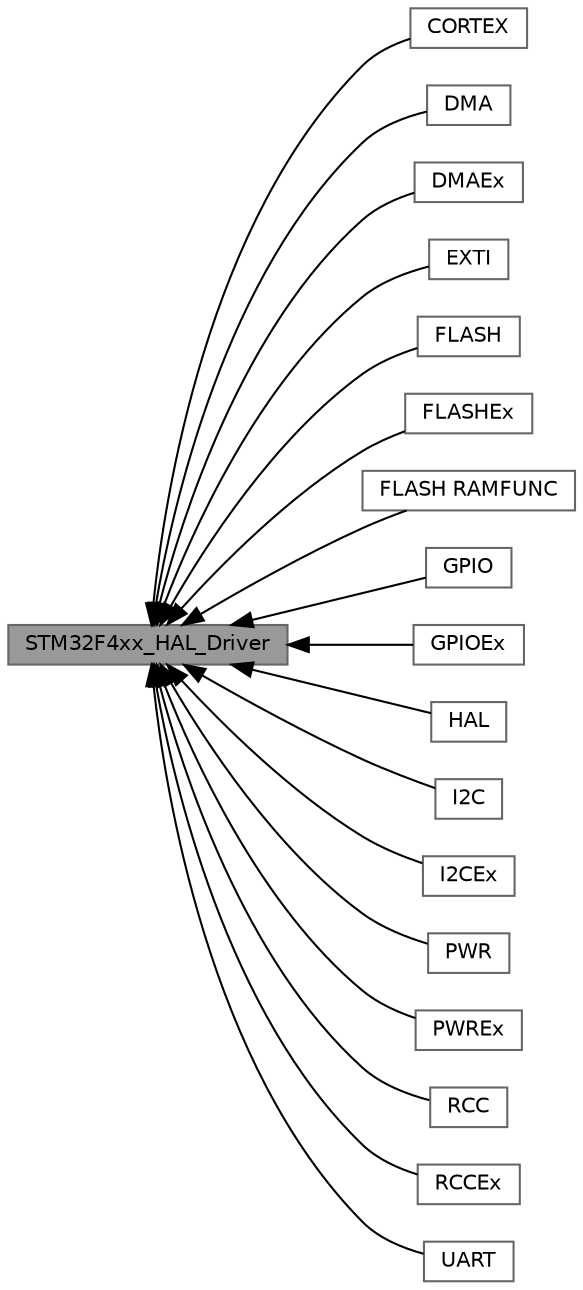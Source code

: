 digraph "STM32F4xx_HAL_Driver"
{
 // LATEX_PDF_SIZE
  bgcolor="transparent";
  edge [fontname=Helvetica,fontsize=10,labelfontname=Helvetica,labelfontsize=10];
  node [fontname=Helvetica,fontsize=10,shape=box,height=0.2,width=0.4];
  rankdir=LR;
  Node5 [id="Node000005",label="CORTEX",height=0.2,width=0.4,color="grey40", fillcolor="white", style="filled",URL="$group__CORTEX.html",tooltip="CORTEX HAL module driver."];
  Node6 [id="Node000006",label="DMA",height=0.2,width=0.4,color="grey40", fillcolor="white", style="filled",URL="$group__DMA.html",tooltip="DMA HAL module driver."];
  Node7 [id="Node000007",label="DMAEx",height=0.2,width=0.4,color="grey40", fillcolor="white", style="filled",URL="$group__DMAEx.html",tooltip="DMA Extended HAL module driver."];
  Node2 [id="Node000002",label="EXTI",height=0.2,width=0.4,color="grey40", fillcolor="white", style="filled",URL="$group__EXTI.html",tooltip="EXTI HAL module driver."];
  Node8 [id="Node000008",label="FLASH",height=0.2,width=0.4,color="grey40", fillcolor="white", style="filled",URL="$group__FLASH.html",tooltip="FLASH HAL module driver."];
  Node9 [id="Node000009",label="FLASHEx",height=0.2,width=0.4,color="grey40", fillcolor="white", style="filled",URL="$group__FLASHEx.html",tooltip="FLASH HAL Extension module driver."];
  Node10 [id="Node000010",label="FLASH RAMFUNC",height=0.2,width=0.4,color="grey40", fillcolor="white", style="filled",URL="$group__FLASH__RAMFUNC.html",tooltip="FLASH functions executed from RAM."];
  Node11 [id="Node000011",label="GPIO",height=0.2,width=0.4,color="grey40", fillcolor="white", style="filled",URL="$group__GPIO.html",tooltip="GPIO HAL module driver."];
  Node3 [id="Node000003",label="GPIOEx",height=0.2,width=0.4,color="grey40", fillcolor="white", style="filled",URL="$group__GPIOEx.html",tooltip=" "];
  Node4 [id="Node000004",label="HAL",height=0.2,width=0.4,color="grey40", fillcolor="white", style="filled",URL="$group__HAL.html",tooltip="HAL module driver."];
  Node12 [id="Node000012",label="I2C",height=0.2,width=0.4,color="grey40", fillcolor="white", style="filled",URL="$group__I2C.html",tooltip="I2C HAL module driver."];
  Node13 [id="Node000013",label="I2CEx",height=0.2,width=0.4,color="grey40", fillcolor="white", style="filled",URL="$group__I2CEx.html",tooltip="I2C HAL module driver."];
  Node14 [id="Node000014",label="PWR",height=0.2,width=0.4,color="grey40", fillcolor="white", style="filled",URL="$group__PWR.html",tooltip="PWR HAL module driver."];
  Node15 [id="Node000015",label="PWREx",height=0.2,width=0.4,color="grey40", fillcolor="white", style="filled",URL="$group__PWREx.html",tooltip="PWR HAL module driver."];
  Node16 [id="Node000016",label="RCC",height=0.2,width=0.4,color="grey40", fillcolor="white", style="filled",URL="$group__RCC.html",tooltip="RCC HAL module driver."];
  Node17 [id="Node000017",label="RCCEx",height=0.2,width=0.4,color="grey40", fillcolor="white", style="filled",URL="$group__RCCEx.html",tooltip="RCCEx HAL module driver."];
  Node1 [id="Node000001",label="STM32F4xx_HAL_Driver",height=0.2,width=0.4,color="gray40", fillcolor="grey60", style="filled", fontcolor="black",tooltip=" "];
  Node18 [id="Node000018",label="UART",height=0.2,width=0.4,color="grey40", fillcolor="white", style="filled",URL="$group__UART.html",tooltip="HAL UART module driver."];
  Node1->Node2 [shape=plaintext, dir="back", style="solid"];
  Node1->Node3 [shape=plaintext, dir="back", style="solid"];
  Node1->Node4 [shape=plaintext, dir="back", style="solid"];
  Node1->Node5 [shape=plaintext, dir="back", style="solid"];
  Node1->Node6 [shape=plaintext, dir="back", style="solid"];
  Node1->Node7 [shape=plaintext, dir="back", style="solid"];
  Node1->Node8 [shape=plaintext, dir="back", style="solid"];
  Node1->Node9 [shape=plaintext, dir="back", style="solid"];
  Node1->Node10 [shape=plaintext, dir="back", style="solid"];
  Node1->Node11 [shape=plaintext, dir="back", style="solid"];
  Node1->Node12 [shape=plaintext, dir="back", style="solid"];
  Node1->Node13 [shape=plaintext, dir="back", style="solid"];
  Node1->Node14 [shape=plaintext, dir="back", style="solid"];
  Node1->Node15 [shape=plaintext, dir="back", style="solid"];
  Node1->Node16 [shape=plaintext, dir="back", style="solid"];
  Node1->Node17 [shape=plaintext, dir="back", style="solid"];
  Node1->Node18 [shape=plaintext, dir="back", style="solid"];
}
